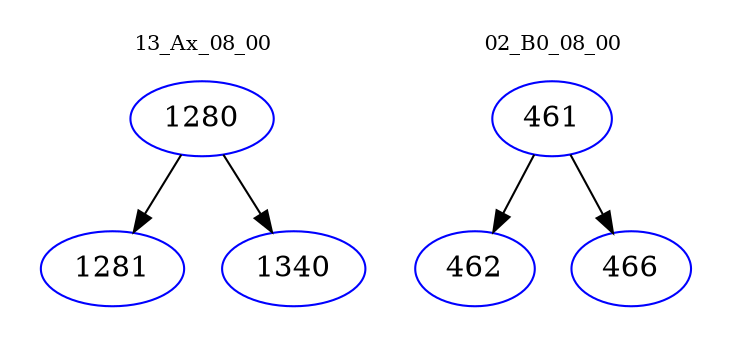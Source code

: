 digraph{
subgraph cluster_0 {
color = white
label = "13_Ax_08_00";
fontsize=10;
T0_1280 [label="1280", color="blue"]
T0_1280 -> T0_1281 [color="black"]
T0_1281 [label="1281", color="blue"]
T0_1280 -> T0_1340 [color="black"]
T0_1340 [label="1340", color="blue"]
}
subgraph cluster_1 {
color = white
label = "02_B0_08_00";
fontsize=10;
T1_461 [label="461", color="blue"]
T1_461 -> T1_462 [color="black"]
T1_462 [label="462", color="blue"]
T1_461 -> T1_466 [color="black"]
T1_466 [label="466", color="blue"]
}
}
